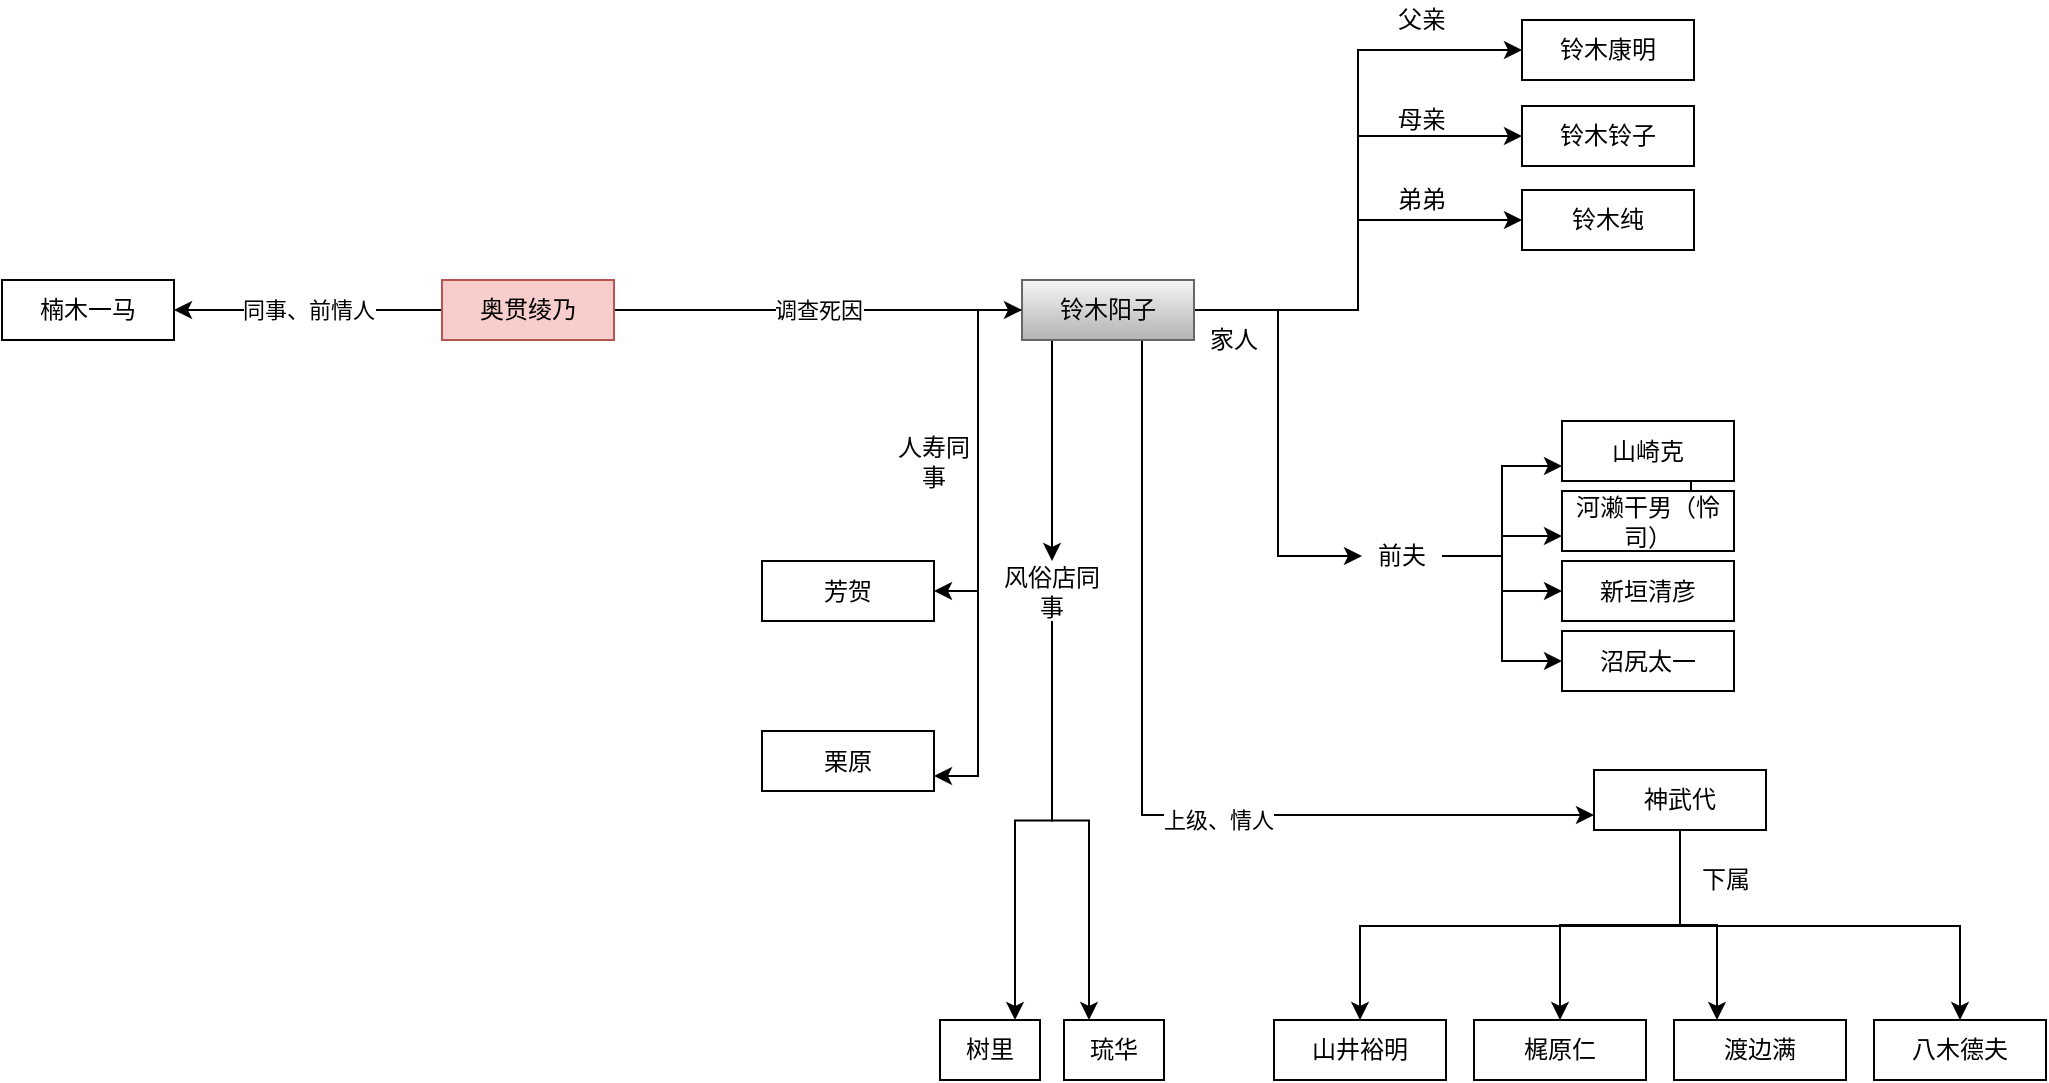 <mxfile version="13.6.2" type="device"><diagram id="q2z9ZrsTGCQF54DQ9vmo" name="第 1 页"><mxGraphModel dx="1886" dy="1066" grid="1" gridSize="10" guides="1" tooltips="1" connect="1" arrows="1" fold="1" page="0" pageScale="1" pageWidth="827" pageHeight="1169" math="0" shadow="0"><root><mxCell id="0"/><mxCell id="1" parent="0"/><mxCell id="ql8qTuaPo7Uiny0kVg_a-29" style="edgeStyle=orthogonalEdgeStyle;rounded=0;orthogonalLoop=1;jettySize=auto;html=1;exitX=0.5;exitY=1;exitDx=0;exitDy=0;entryX=0;entryY=0.75;entryDx=0;entryDy=0;" parent="1" source="gRoS8PPZkrbqX1daxR4F-9" target="ql8qTuaPo7Uiny0kVg_a-1" edge="1"><mxGeometry relative="1" as="geometry"><Array as="points"><mxPoint x="-20" y="70"/><mxPoint x="-20" y="308"/></Array></mxGeometry></mxCell><mxCell id="ql8qTuaPo7Uiny0kVg_a-30" value="上级、情人" style="edgeLabel;html=1;align=center;verticalAlign=middle;resizable=0;points=[];" parent="ql8qTuaPo7Uiny0kVg_a-29" vertex="1" connectable="0"><mxGeometry x="0.218" y="-2" relative="1" as="geometry"><mxPoint as="offset"/></mxGeometry></mxCell><mxCell id="ql8qTuaPo7Uiny0kVg_a-35" style="edgeStyle=orthogonalEdgeStyle;rounded=0;orthogonalLoop=1;jettySize=auto;html=1;exitX=0;exitY=0.5;exitDx=0;exitDy=0;entryX=1;entryY=0.5;entryDx=0;entryDy=0;" parent="1" source="gRoS8PPZkrbqX1daxR4F-9" target="ql8qTuaPo7Uiny0kVg_a-33" edge="1"><mxGeometry relative="1" as="geometry"/></mxCell><mxCell id="ql8qTuaPo7Uiny0kVg_a-36" style="edgeStyle=orthogonalEdgeStyle;rounded=0;orthogonalLoop=1;jettySize=auto;html=1;exitX=0;exitY=0.5;exitDx=0;exitDy=0;entryX=1;entryY=0.75;entryDx=0;entryDy=0;" parent="1" source="gRoS8PPZkrbqX1daxR4F-9" target="ql8qTuaPo7Uiny0kVg_a-34" edge="1"><mxGeometry relative="1" as="geometry"/></mxCell><mxCell id="ql8qTuaPo7Uiny0kVg_a-40" style="edgeStyle=orthogonalEdgeStyle;rounded=0;orthogonalLoop=1;jettySize=auto;html=1;exitX=1;exitY=0.5;exitDx=0;exitDy=0;entryX=0;entryY=0.5;entryDx=0;entryDy=0;" parent="1" source="gRoS8PPZkrbqX1daxR4F-9" target="ql8qTuaPo7Uiny0kVg_a-38" edge="1"><mxGeometry relative="1" as="geometry"/></mxCell><mxCell id="ql8qTuaPo7Uiny0kVg_a-53" style="edgeStyle=orthogonalEdgeStyle;rounded=0;orthogonalLoop=1;jettySize=auto;html=1;exitX=1;exitY=0.5;exitDx=0;exitDy=0;entryX=0;entryY=0.5;entryDx=0;entryDy=0;" parent="1" source="gRoS8PPZkrbqX1daxR4F-9" target="ql8qTuaPo7Uiny0kVg_a-20" edge="1"><mxGeometry relative="1" as="geometry"/></mxCell><mxCell id="ql8qTuaPo7Uiny0kVg_a-54" style="edgeStyle=orthogonalEdgeStyle;rounded=0;orthogonalLoop=1;jettySize=auto;html=1;exitX=1;exitY=0.5;exitDx=0;exitDy=0;entryX=0;entryY=0.5;entryDx=0;entryDy=0;" parent="1" source="gRoS8PPZkrbqX1daxR4F-9" target="ql8qTuaPo7Uiny0kVg_a-18" edge="1"><mxGeometry relative="1" as="geometry"/></mxCell><mxCell id="ql8qTuaPo7Uiny0kVg_a-55" style="edgeStyle=orthogonalEdgeStyle;rounded=0;orthogonalLoop=1;jettySize=auto;html=1;exitX=1;exitY=0.5;exitDx=0;exitDy=0;entryX=0;entryY=0.5;entryDx=0;entryDy=0;" parent="1" source="gRoS8PPZkrbqX1daxR4F-9" target="ql8qTuaPo7Uiny0kVg_a-21" edge="1"><mxGeometry relative="1" as="geometry"/></mxCell><mxCell id="-JgicCGMTAc4e-QUnIyp-18" style="edgeStyle=orthogonalEdgeStyle;rounded=0;orthogonalLoop=1;jettySize=auto;html=1;exitX=0.25;exitY=1;exitDx=0;exitDy=0;" edge="1" parent="1" source="gRoS8PPZkrbqX1daxR4F-9" target="-JgicCGMTAc4e-QUnIyp-14"><mxGeometry relative="1" as="geometry"><Array as="points"><mxPoint x="-65" y="70"/></Array></mxGeometry></mxCell><mxCell id="gRoS8PPZkrbqX1daxR4F-9" value="铃木阳子" style="rounded=0;whiteSpace=wrap;html=1;gradientColor=#b3b3b3;fillColor=#f5f5f5;strokeColor=#666666;" parent="1" vertex="1"><mxGeometry x="-80" y="40" width="86" height="30" as="geometry"/></mxCell><mxCell id="ql8qTuaPo7Uiny0kVg_a-3" style="edgeStyle=orthogonalEdgeStyle;rounded=0;orthogonalLoop=1;jettySize=auto;html=1;exitX=0.5;exitY=1;exitDx=0;exitDy=0;" parent="1" source="ql8qTuaPo7Uiny0kVg_a-1" target="ql8qTuaPo7Uiny0kVg_a-2" edge="1"><mxGeometry relative="1" as="geometry"/></mxCell><mxCell id="ql8qTuaPo7Uiny0kVg_a-12" style="edgeStyle=orthogonalEdgeStyle;rounded=0;orthogonalLoop=1;jettySize=auto;html=1;exitX=0.5;exitY=1;exitDx=0;exitDy=0;entryX=0.25;entryY=0;entryDx=0;entryDy=0;" parent="1" source="ql8qTuaPo7Uiny0kVg_a-1" target="ql8qTuaPo7Uiny0kVg_a-9" edge="1"><mxGeometry relative="1" as="geometry"/></mxCell><mxCell id="ql8qTuaPo7Uiny0kVg_a-13" style="edgeStyle=orthogonalEdgeStyle;rounded=0;orthogonalLoop=1;jettySize=auto;html=1;exitX=0.5;exitY=1;exitDx=0;exitDy=0;entryX=0.5;entryY=0;entryDx=0;entryDy=0;" parent="1" source="ql8qTuaPo7Uiny0kVg_a-1" target="ql8qTuaPo7Uiny0kVg_a-11" edge="1"><mxGeometry relative="1" as="geometry"><Array as="points"><mxPoint x="249" y="363"/><mxPoint x="389" y="363"/></Array></mxGeometry></mxCell><mxCell id="ql8qTuaPo7Uiny0kVg_a-14" value="" style="edgeStyle=orthogonalEdgeStyle;rounded=0;orthogonalLoop=1;jettySize=auto;html=1;exitX=0.5;exitY=1;exitDx=0;exitDy=0;entryX=0.5;entryY=0;entryDx=0;entryDy=0;" parent="1" source="ql8qTuaPo7Uiny0kVg_a-1" target="ql8qTuaPo7Uiny0kVg_a-4" edge="1"><mxGeometry relative="1" as="geometry"><Array as="points"><mxPoint x="249" y="363"/><mxPoint x="89" y="363"/></Array></mxGeometry></mxCell><mxCell id="ql8qTuaPo7Uiny0kVg_a-1" value="神武代" style="rounded=0;whiteSpace=wrap;html=1;" parent="1" vertex="1"><mxGeometry x="206" y="285" width="86" height="30" as="geometry"/></mxCell><mxCell id="ql8qTuaPo7Uiny0kVg_a-2" value="梶原仁" style="rounded=0;whiteSpace=wrap;html=1;" parent="1" vertex="1"><mxGeometry x="146" y="410" width="86" height="30" as="geometry"/></mxCell><mxCell id="ql8qTuaPo7Uiny0kVg_a-4" value="山井裕明" style="rounded=0;whiteSpace=wrap;html=1;" parent="1" vertex="1"><mxGeometry x="46" y="410" width="86" height="30" as="geometry"/></mxCell><mxCell id="ql8qTuaPo7Uiny0kVg_a-9" value="渡边满" style="rounded=0;whiteSpace=wrap;html=1;" parent="1" vertex="1"><mxGeometry x="246" y="410" width="86" height="30" as="geometry"/></mxCell><mxCell id="ql8qTuaPo7Uiny0kVg_a-11" value="八木德夫" style="rounded=0;whiteSpace=wrap;html=1;" parent="1" vertex="1"><mxGeometry x="346" y="410" width="86" height="30" as="geometry"/></mxCell><mxCell id="ql8qTuaPo7Uiny0kVg_a-16" value="下属" style="text;html=1;strokeColor=none;fillColor=none;align=center;verticalAlign=middle;whiteSpace=wrap;rounded=0;" parent="1" vertex="1"><mxGeometry x="252" y="330" width="40" height="20" as="geometry"/></mxCell><mxCell id="ql8qTuaPo7Uiny0kVg_a-18" value="铃木铃子" style="rounded=0;whiteSpace=wrap;html=1;" parent="1" vertex="1"><mxGeometry x="170" y="-47" width="86" height="30" as="geometry"/></mxCell><mxCell id="ql8qTuaPo7Uiny0kVg_a-20" value="铃木康明" style="rounded=0;whiteSpace=wrap;html=1;" parent="1" vertex="1"><mxGeometry x="170" y="-90" width="86" height="30" as="geometry"/></mxCell><mxCell id="ql8qTuaPo7Uiny0kVg_a-21" value="铃木纯" style="rounded=0;whiteSpace=wrap;html=1;" parent="1" vertex="1"><mxGeometry x="170" y="-5" width="86" height="30" as="geometry"/></mxCell><mxCell id="ql8qTuaPo7Uiny0kVg_a-25" value="树里" style="rounded=0;whiteSpace=wrap;html=1;" parent="1" vertex="1"><mxGeometry x="-121" y="410" width="50" height="30" as="geometry"/></mxCell><mxCell id="ql8qTuaPo7Uiny0kVg_a-26" value="琉华" style="rounded=0;whiteSpace=wrap;html=1;" parent="1" vertex="1"><mxGeometry x="-59" y="410" width="50" height="30" as="geometry"/></mxCell><mxCell id="ql8qTuaPo7Uiny0kVg_a-32" value="家人" style="text;html=1;strokeColor=none;fillColor=none;align=center;verticalAlign=middle;whiteSpace=wrap;rounded=0;" parent="1" vertex="1"><mxGeometry x="6" y="60" width="40" height="20" as="geometry"/></mxCell><mxCell id="ql8qTuaPo7Uiny0kVg_a-33" value="芳贺" style="rounded=0;whiteSpace=wrap;html=1;" parent="1" vertex="1"><mxGeometry x="-210" y="180.5" width="86" height="30" as="geometry"/></mxCell><mxCell id="ql8qTuaPo7Uiny0kVg_a-34" value="栗原" style="rounded=0;whiteSpace=wrap;html=1;" parent="1" vertex="1"><mxGeometry x="-210" y="265.5" width="86" height="30" as="geometry"/></mxCell><mxCell id="ql8qTuaPo7Uiny0kVg_a-37" value="人寿同事" style="text;html=1;strokeColor=none;fillColor=none;align=center;verticalAlign=middle;whiteSpace=wrap;rounded=0;" parent="1" vertex="1"><mxGeometry x="-144" y="120.5" width="40" height="20" as="geometry"/></mxCell><mxCell id="ql8qTuaPo7Uiny0kVg_a-47" style="edgeStyle=orthogonalEdgeStyle;rounded=0;orthogonalLoop=1;jettySize=auto;html=1;exitX=1;exitY=0.5;exitDx=0;exitDy=0;entryX=0;entryY=0.75;entryDx=0;entryDy=0;" parent="1" source="ql8qTuaPo7Uiny0kVg_a-38" target="ql8qTuaPo7Uiny0kVg_a-41" edge="1"><mxGeometry relative="1" as="geometry"/></mxCell><mxCell id="ql8qTuaPo7Uiny0kVg_a-48" style="edgeStyle=orthogonalEdgeStyle;rounded=0;orthogonalLoop=1;jettySize=auto;html=1;exitX=1;exitY=0.5;exitDx=0;exitDy=0;entryX=0;entryY=0.75;entryDx=0;entryDy=0;" parent="1" source="ql8qTuaPo7Uiny0kVg_a-38" target="ql8qTuaPo7Uiny0kVg_a-43" edge="1"><mxGeometry relative="1" as="geometry"/></mxCell><mxCell id="ql8qTuaPo7Uiny0kVg_a-49" style="edgeStyle=orthogonalEdgeStyle;rounded=0;orthogonalLoop=1;jettySize=auto;html=1;exitX=1;exitY=0.5;exitDx=0;exitDy=0;entryX=0;entryY=0.5;entryDx=0;entryDy=0;" parent="1" source="ql8qTuaPo7Uiny0kVg_a-38" target="ql8qTuaPo7Uiny0kVg_a-45" edge="1"><mxGeometry relative="1" as="geometry"/></mxCell><mxCell id="ql8qTuaPo7Uiny0kVg_a-50" style="edgeStyle=orthogonalEdgeStyle;rounded=0;orthogonalLoop=1;jettySize=auto;html=1;exitX=1;exitY=0.5;exitDx=0;exitDy=0;entryX=0;entryY=0.5;entryDx=0;entryDy=0;" parent="1" source="ql8qTuaPo7Uiny0kVg_a-38" target="ql8qTuaPo7Uiny0kVg_a-46" edge="1"><mxGeometry relative="1" as="geometry"/></mxCell><mxCell id="ql8qTuaPo7Uiny0kVg_a-38" value="前夫" style="rounded=0;whiteSpace=wrap;html=1;strokeColor=none;" parent="1" vertex="1"><mxGeometry x="90" y="163" width="40" height="30" as="geometry"/></mxCell><mxCell id="ql8qTuaPo7Uiny0kVg_a-44" style="edgeStyle=orthogonalEdgeStyle;rounded=0;orthogonalLoop=1;jettySize=auto;html=1;exitX=0.75;exitY=1;exitDx=0;exitDy=0;" parent="1" source="ql8qTuaPo7Uiny0kVg_a-41" target="ql8qTuaPo7Uiny0kVg_a-43" edge="1"><mxGeometry relative="1" as="geometry"/></mxCell><mxCell id="ql8qTuaPo7Uiny0kVg_a-41" value="山崎克" style="rounded=0;whiteSpace=wrap;html=1;" parent="1" vertex="1"><mxGeometry x="190" y="110.5" width="86" height="30" as="geometry"/></mxCell><mxCell id="ql8qTuaPo7Uiny0kVg_a-43" value="河濑干男（怜司）" style="rounded=0;whiteSpace=wrap;html=1;" parent="1" vertex="1"><mxGeometry x="190" y="145.5" width="86" height="30" as="geometry"/></mxCell><mxCell id="ql8qTuaPo7Uiny0kVg_a-45" value="新垣清彦" style="rounded=0;whiteSpace=wrap;html=1;" parent="1" vertex="1"><mxGeometry x="190" y="180.5" width="86" height="30" as="geometry"/></mxCell><mxCell id="ql8qTuaPo7Uiny0kVg_a-46" value="沼尻太一" style="rounded=0;whiteSpace=wrap;html=1;" parent="1" vertex="1"><mxGeometry x="190" y="215.5" width="86" height="30" as="geometry"/></mxCell><mxCell id="ql8qTuaPo7Uiny0kVg_a-56" value="父亲" style="text;html=1;strokeColor=none;fillColor=none;align=center;verticalAlign=middle;whiteSpace=wrap;rounded=0;" parent="1" vertex="1"><mxGeometry x="100" y="-100" width="40" height="20" as="geometry"/></mxCell><mxCell id="ql8qTuaPo7Uiny0kVg_a-57" value="母亲" style="text;html=1;strokeColor=none;fillColor=none;align=center;verticalAlign=middle;whiteSpace=wrap;rounded=0;" parent="1" vertex="1"><mxGeometry x="100" y="-50" width="40" height="20" as="geometry"/></mxCell><mxCell id="ql8qTuaPo7Uiny0kVg_a-58" value="弟弟" style="text;html=1;strokeColor=none;fillColor=none;align=center;verticalAlign=middle;whiteSpace=wrap;rounded=0;" parent="1" vertex="1"><mxGeometry x="100" y="-10" width="40" height="20" as="geometry"/></mxCell><mxCell id="-JgicCGMTAc4e-QUnIyp-9" value="调查死因" style="edgeStyle=orthogonalEdgeStyle;rounded=0;orthogonalLoop=1;jettySize=auto;html=1;exitX=1;exitY=0.5;exitDx=0;exitDy=0;entryX=0;entryY=0.5;entryDx=0;entryDy=0;" edge="1" parent="1" source="-JgicCGMTAc4e-QUnIyp-8" target="gRoS8PPZkrbqX1daxR4F-9"><mxGeometry relative="1" as="geometry"/></mxCell><mxCell id="-JgicCGMTAc4e-QUnIyp-11" value="同事、前情人" style="edgeStyle=orthogonalEdgeStyle;rounded=0;orthogonalLoop=1;jettySize=auto;html=1;" edge="1" parent="1" source="-JgicCGMTAc4e-QUnIyp-8" target="-JgicCGMTAc4e-QUnIyp-10"><mxGeometry relative="1" as="geometry"/></mxCell><mxCell id="-JgicCGMTAc4e-QUnIyp-8" value="奥贯绫乃" style="rounded=0;whiteSpace=wrap;html=1;fillColor=#f8cecc;strokeColor=#b85450;" vertex="1" parent="1"><mxGeometry x="-370" y="40" width="86" height="30" as="geometry"/></mxCell><mxCell id="-JgicCGMTAc4e-QUnIyp-10" value="楠木一马" style="rounded=0;whiteSpace=wrap;html=1;" vertex="1" parent="1"><mxGeometry x="-590" y="40" width="86" height="30" as="geometry"/></mxCell><mxCell id="-JgicCGMTAc4e-QUnIyp-16" style="edgeStyle=orthogonalEdgeStyle;rounded=0;orthogonalLoop=1;jettySize=auto;html=1;exitX=0.5;exitY=1;exitDx=0;exitDy=0;entryX=0.75;entryY=0;entryDx=0;entryDy=0;" edge="1" parent="1" source="-JgicCGMTAc4e-QUnIyp-14" target="ql8qTuaPo7Uiny0kVg_a-25"><mxGeometry relative="1" as="geometry"/></mxCell><mxCell id="-JgicCGMTAc4e-QUnIyp-17" style="edgeStyle=orthogonalEdgeStyle;rounded=0;orthogonalLoop=1;jettySize=auto;html=1;exitX=0.5;exitY=1;exitDx=0;exitDy=0;entryX=0.25;entryY=0;entryDx=0;entryDy=0;" edge="1" parent="1" source="-JgicCGMTAc4e-QUnIyp-14" target="ql8qTuaPo7Uiny0kVg_a-26"><mxGeometry relative="1" as="geometry"/></mxCell><mxCell id="-JgicCGMTAc4e-QUnIyp-14" value="风俗店同事" style="rounded=0;whiteSpace=wrap;html=1;strokeColor=none;" vertex="1" parent="1"><mxGeometry x="-90" y="180.5" width="50" height="30" as="geometry"/></mxCell></root></mxGraphModel></diagram></mxfile>